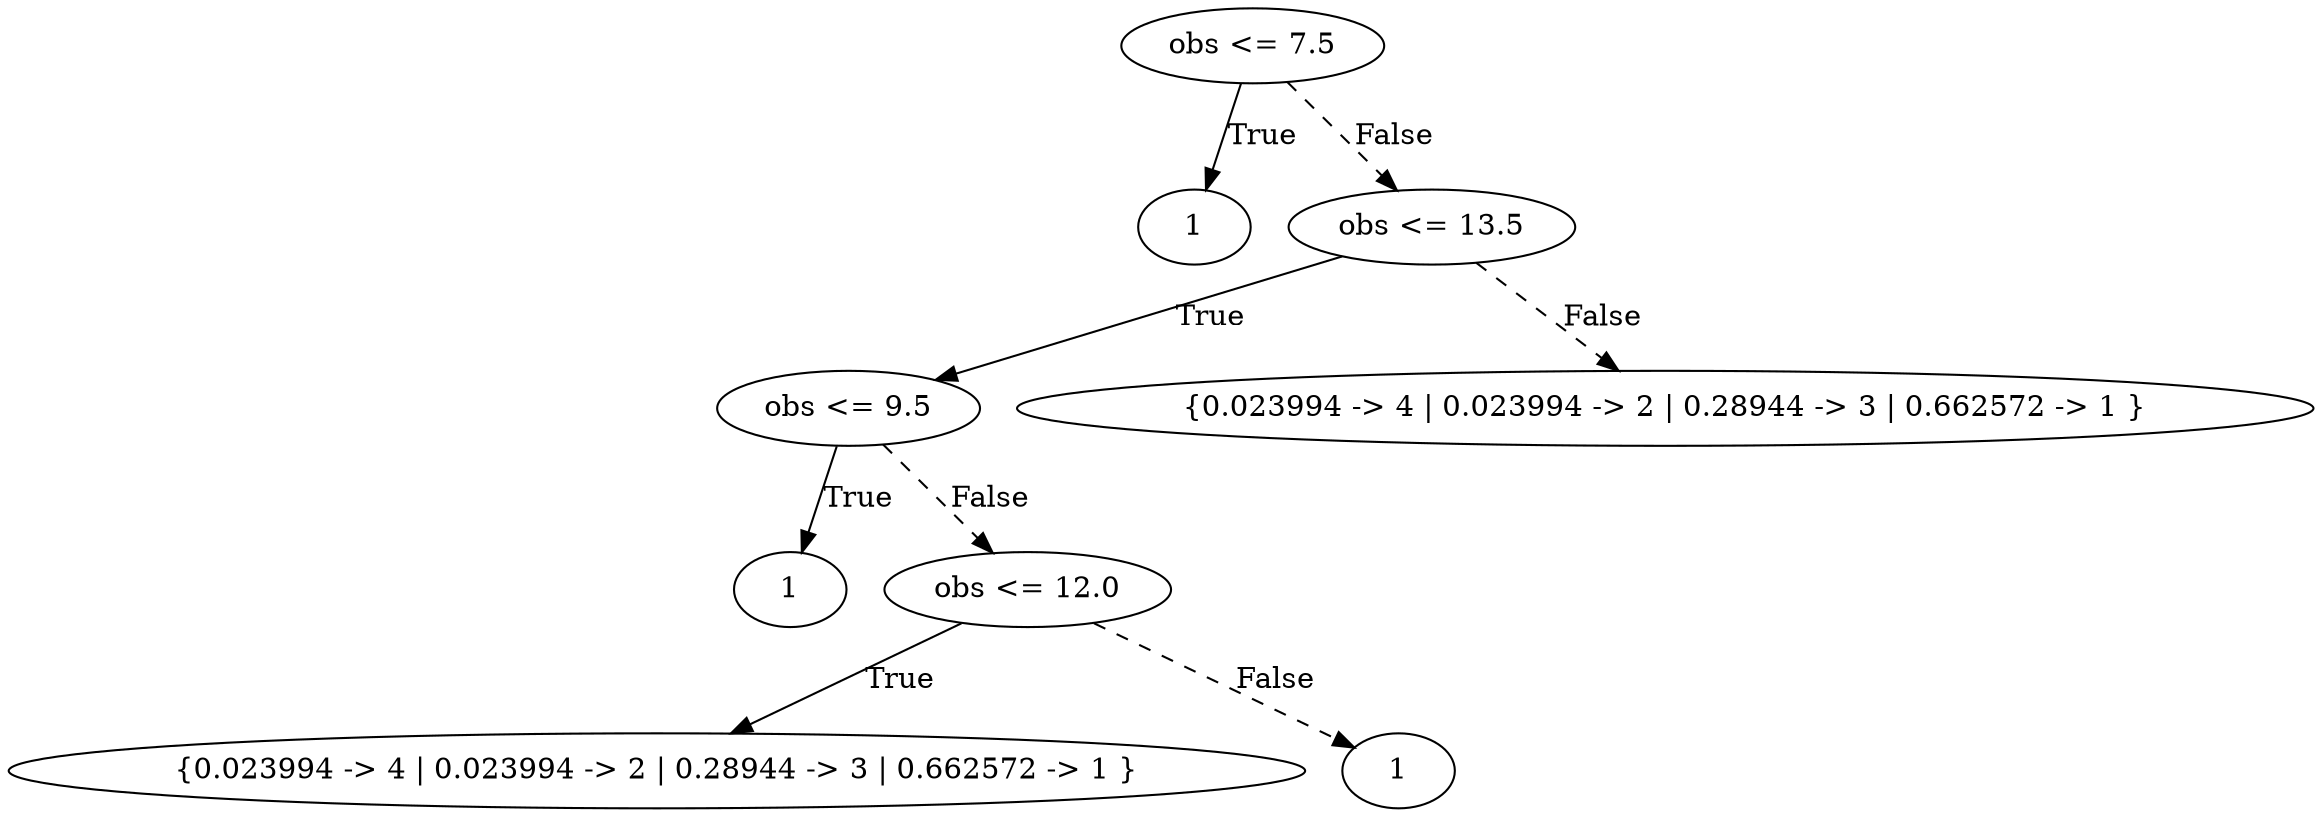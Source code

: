digraph {
0 [label="obs <= 7.5"];
1 [label="1"];
0 -> 1 [label="True"];
2 [label="obs <= 13.5"];
3 [label="obs <= 9.5"];
4 [label="1"];
3 -> 4 [label="True"];
5 [label="obs <= 12.0"];
6 [label="{0.023994 -> 4 | 0.023994 -> 2 | 0.28944 -> 3 | 0.662572 -> 1 }"];
5 -> 6 [label="True"];
7 [label="1"];
5 -> 7 [style="dashed", label="False"];
3 -> 5 [style="dashed", label="False"];
2 -> 3 [label="True"];
8 [label="{0.023994 -> 4 | 0.023994 -> 2 | 0.28944 -> 3 | 0.662572 -> 1 }"];
2 -> 8 [style="dashed", label="False"];
0 -> 2 [style="dashed", label="False"];

}